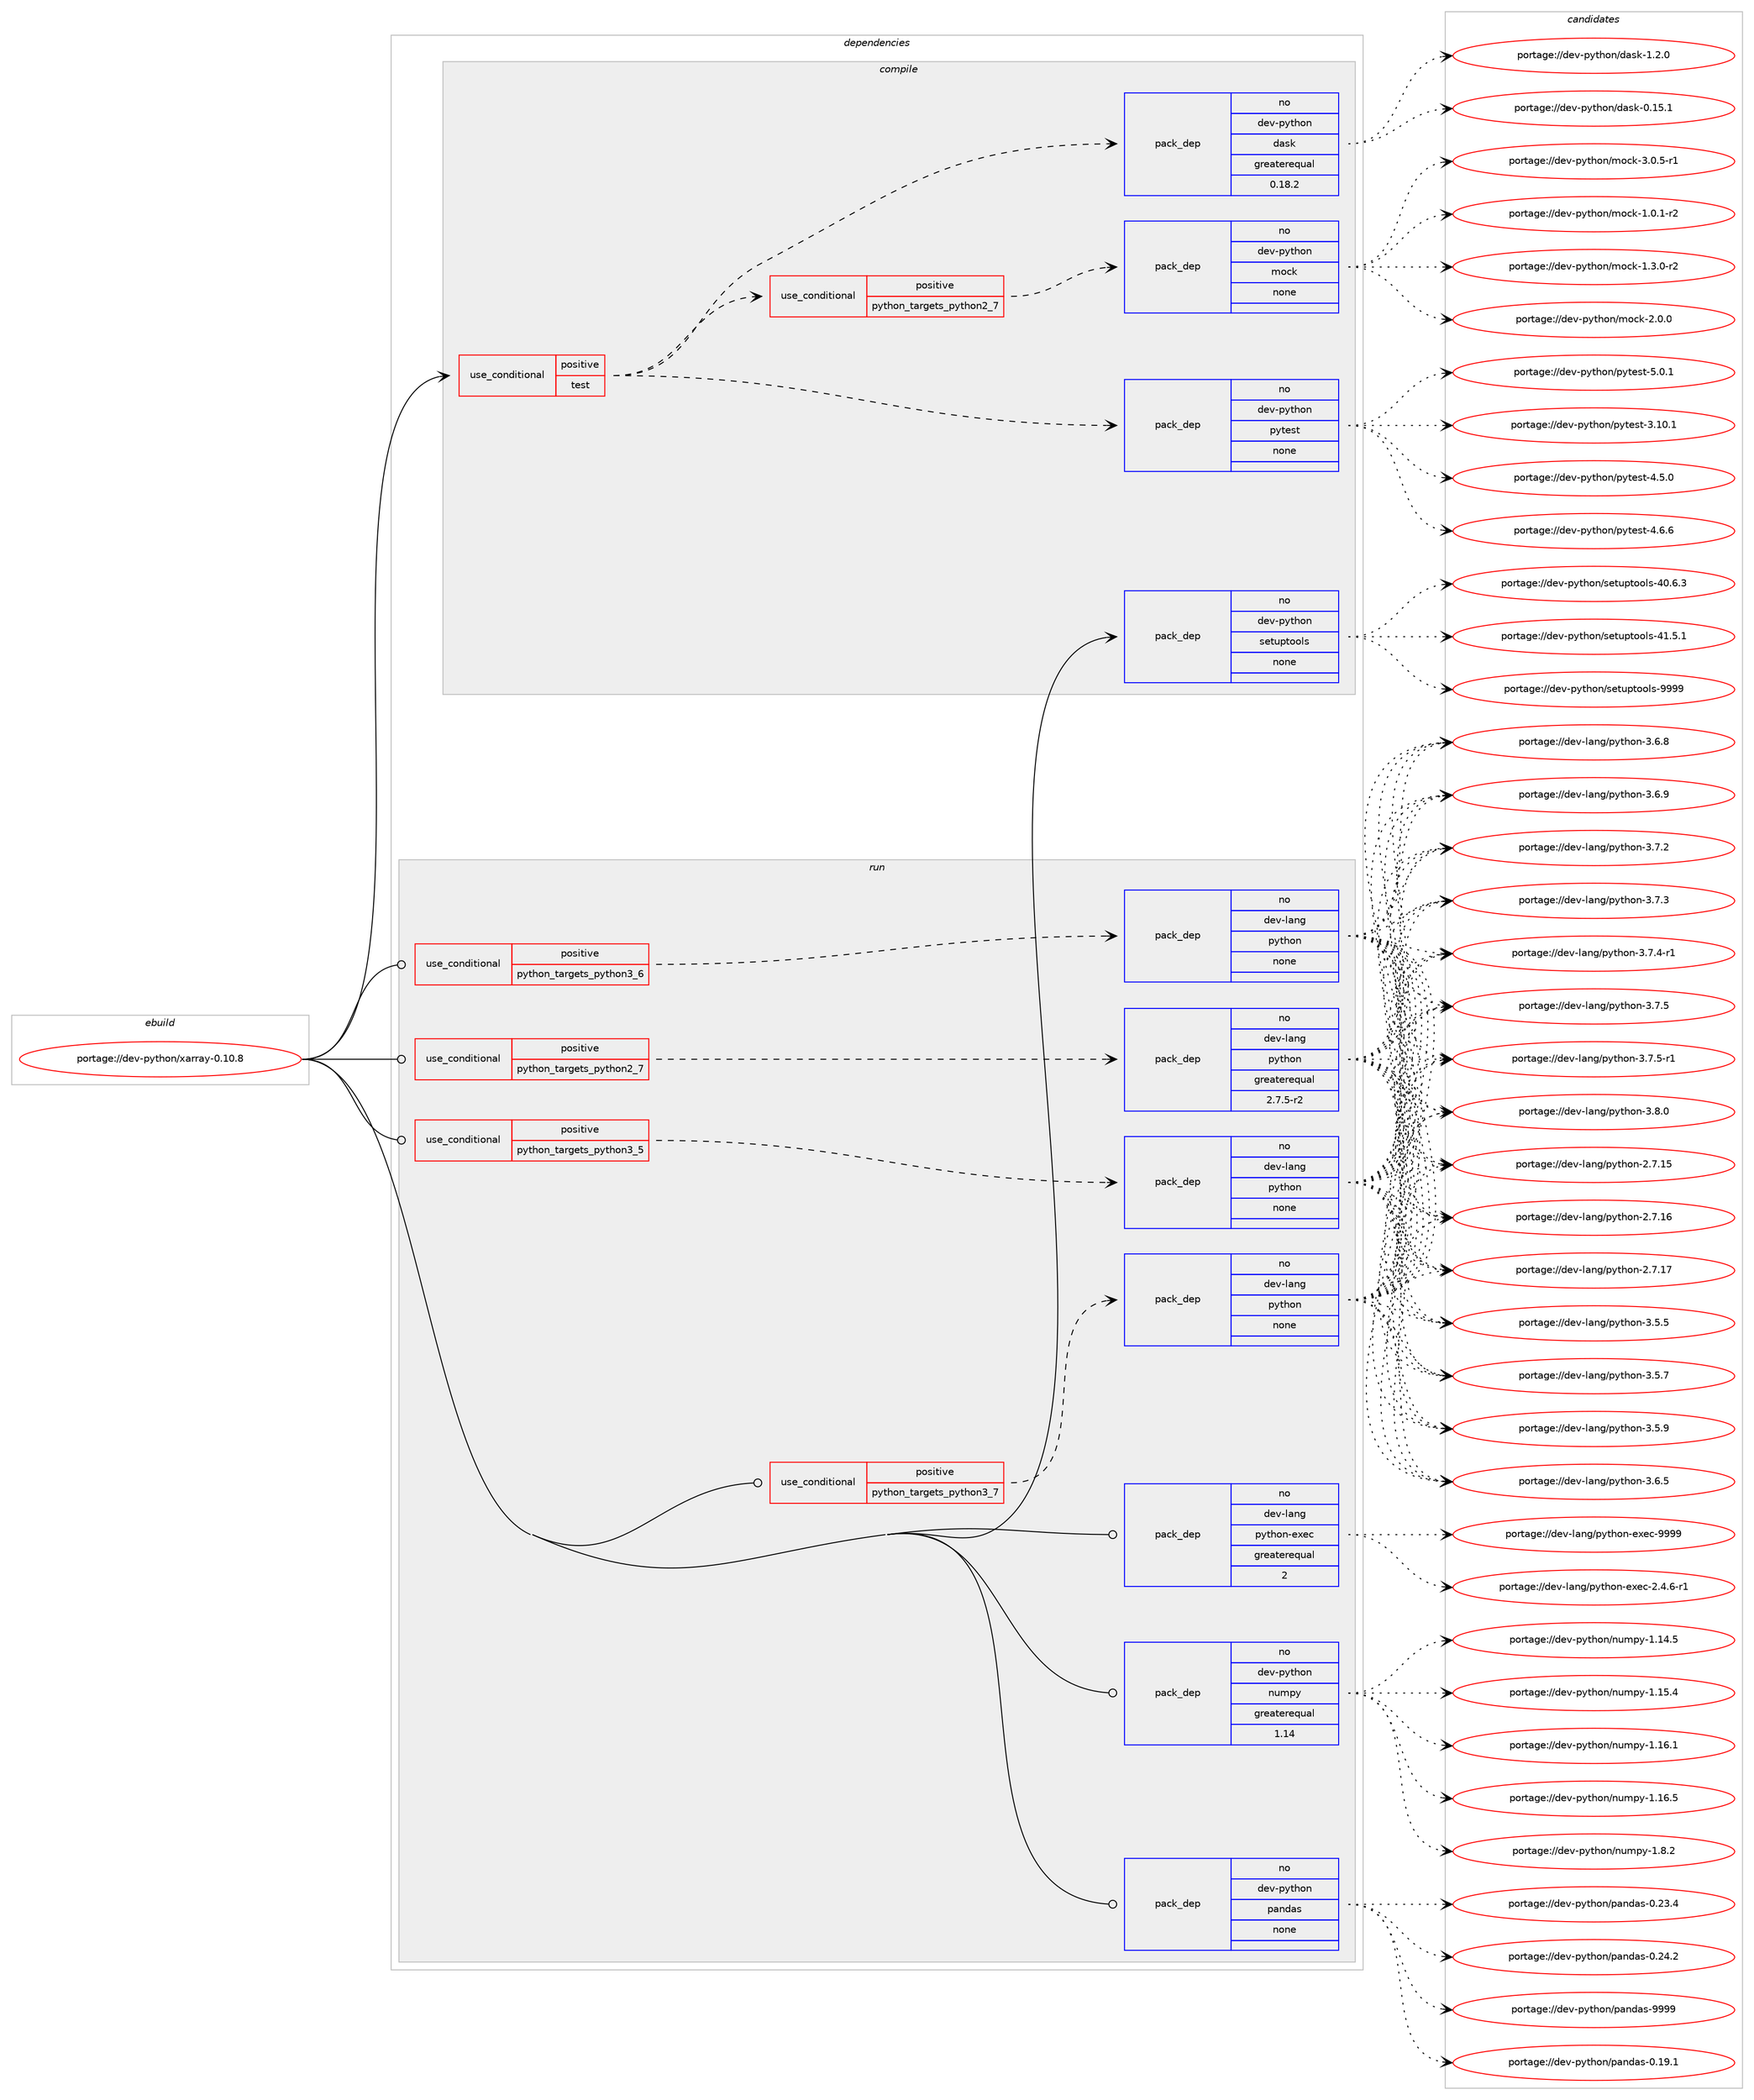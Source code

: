 digraph prolog {

# *************
# Graph options
# *************

newrank=true;
concentrate=true;
compound=true;
graph [rankdir=LR,fontname=Helvetica,fontsize=10,ranksep=1.5];#, ranksep=2.5, nodesep=0.2];
edge  [arrowhead=vee];
node  [fontname=Helvetica,fontsize=10];

# **********
# The ebuild
# **********

subgraph cluster_leftcol {
color=gray;
rank=same;
label=<<i>ebuild</i>>;
id [label="portage://dev-python/xarray-0.10.8", color=red, width=4, href="../dev-python/xarray-0.10.8.svg"];
}

# ****************
# The dependencies
# ****************

subgraph cluster_midcol {
color=gray;
label=<<i>dependencies</i>>;
subgraph cluster_compile {
fillcolor="#eeeeee";
style=filled;
label=<<i>compile</i>>;
subgraph cond40935 {
dependency179459 [label=<<TABLE BORDER="0" CELLBORDER="1" CELLSPACING="0" CELLPADDING="4"><TR><TD ROWSPAN="3" CELLPADDING="10">use_conditional</TD></TR><TR><TD>positive</TD></TR><TR><TD>test</TD></TR></TABLE>>, shape=none, color=red];
subgraph pack135113 {
dependency179460 [label=<<TABLE BORDER="0" CELLBORDER="1" CELLSPACING="0" CELLPADDING="4" WIDTH="220"><TR><TD ROWSPAN="6" CELLPADDING="30">pack_dep</TD></TR><TR><TD WIDTH="110">no</TD></TR><TR><TD>dev-python</TD></TR><TR><TD>dask</TD></TR><TR><TD>greaterequal</TD></TR><TR><TD>0.18.2</TD></TR></TABLE>>, shape=none, color=blue];
}
dependency179459:e -> dependency179460:w [weight=20,style="dashed",arrowhead="vee"];
subgraph pack135114 {
dependency179461 [label=<<TABLE BORDER="0" CELLBORDER="1" CELLSPACING="0" CELLPADDING="4" WIDTH="220"><TR><TD ROWSPAN="6" CELLPADDING="30">pack_dep</TD></TR><TR><TD WIDTH="110">no</TD></TR><TR><TD>dev-python</TD></TR><TR><TD>pytest</TD></TR><TR><TD>none</TD></TR><TR><TD></TD></TR></TABLE>>, shape=none, color=blue];
}
dependency179459:e -> dependency179461:w [weight=20,style="dashed",arrowhead="vee"];
subgraph cond40936 {
dependency179462 [label=<<TABLE BORDER="0" CELLBORDER="1" CELLSPACING="0" CELLPADDING="4"><TR><TD ROWSPAN="3" CELLPADDING="10">use_conditional</TD></TR><TR><TD>positive</TD></TR><TR><TD>python_targets_python2_7</TD></TR></TABLE>>, shape=none, color=red];
subgraph pack135115 {
dependency179463 [label=<<TABLE BORDER="0" CELLBORDER="1" CELLSPACING="0" CELLPADDING="4" WIDTH="220"><TR><TD ROWSPAN="6" CELLPADDING="30">pack_dep</TD></TR><TR><TD WIDTH="110">no</TD></TR><TR><TD>dev-python</TD></TR><TR><TD>mock</TD></TR><TR><TD>none</TD></TR><TR><TD></TD></TR></TABLE>>, shape=none, color=blue];
}
dependency179462:e -> dependency179463:w [weight=20,style="dashed",arrowhead="vee"];
}
dependency179459:e -> dependency179462:w [weight=20,style="dashed",arrowhead="vee"];
}
id:e -> dependency179459:w [weight=20,style="solid",arrowhead="vee"];
subgraph pack135116 {
dependency179464 [label=<<TABLE BORDER="0" CELLBORDER="1" CELLSPACING="0" CELLPADDING="4" WIDTH="220"><TR><TD ROWSPAN="6" CELLPADDING="30">pack_dep</TD></TR><TR><TD WIDTH="110">no</TD></TR><TR><TD>dev-python</TD></TR><TR><TD>setuptools</TD></TR><TR><TD>none</TD></TR><TR><TD></TD></TR></TABLE>>, shape=none, color=blue];
}
id:e -> dependency179464:w [weight=20,style="solid",arrowhead="vee"];
}
subgraph cluster_compileandrun {
fillcolor="#eeeeee";
style=filled;
label=<<i>compile and run</i>>;
}
subgraph cluster_run {
fillcolor="#eeeeee";
style=filled;
label=<<i>run</i>>;
subgraph cond40937 {
dependency179465 [label=<<TABLE BORDER="0" CELLBORDER="1" CELLSPACING="0" CELLPADDING="4"><TR><TD ROWSPAN="3" CELLPADDING="10">use_conditional</TD></TR><TR><TD>positive</TD></TR><TR><TD>python_targets_python2_7</TD></TR></TABLE>>, shape=none, color=red];
subgraph pack135117 {
dependency179466 [label=<<TABLE BORDER="0" CELLBORDER="1" CELLSPACING="0" CELLPADDING="4" WIDTH="220"><TR><TD ROWSPAN="6" CELLPADDING="30">pack_dep</TD></TR><TR><TD WIDTH="110">no</TD></TR><TR><TD>dev-lang</TD></TR><TR><TD>python</TD></TR><TR><TD>greaterequal</TD></TR><TR><TD>2.7.5-r2</TD></TR></TABLE>>, shape=none, color=blue];
}
dependency179465:e -> dependency179466:w [weight=20,style="dashed",arrowhead="vee"];
}
id:e -> dependency179465:w [weight=20,style="solid",arrowhead="odot"];
subgraph cond40938 {
dependency179467 [label=<<TABLE BORDER="0" CELLBORDER="1" CELLSPACING="0" CELLPADDING="4"><TR><TD ROWSPAN="3" CELLPADDING="10">use_conditional</TD></TR><TR><TD>positive</TD></TR><TR><TD>python_targets_python3_5</TD></TR></TABLE>>, shape=none, color=red];
subgraph pack135118 {
dependency179468 [label=<<TABLE BORDER="0" CELLBORDER="1" CELLSPACING="0" CELLPADDING="4" WIDTH="220"><TR><TD ROWSPAN="6" CELLPADDING="30">pack_dep</TD></TR><TR><TD WIDTH="110">no</TD></TR><TR><TD>dev-lang</TD></TR><TR><TD>python</TD></TR><TR><TD>none</TD></TR><TR><TD></TD></TR></TABLE>>, shape=none, color=blue];
}
dependency179467:e -> dependency179468:w [weight=20,style="dashed",arrowhead="vee"];
}
id:e -> dependency179467:w [weight=20,style="solid",arrowhead="odot"];
subgraph cond40939 {
dependency179469 [label=<<TABLE BORDER="0" CELLBORDER="1" CELLSPACING="0" CELLPADDING="4"><TR><TD ROWSPAN="3" CELLPADDING="10">use_conditional</TD></TR><TR><TD>positive</TD></TR><TR><TD>python_targets_python3_6</TD></TR></TABLE>>, shape=none, color=red];
subgraph pack135119 {
dependency179470 [label=<<TABLE BORDER="0" CELLBORDER="1" CELLSPACING="0" CELLPADDING="4" WIDTH="220"><TR><TD ROWSPAN="6" CELLPADDING="30">pack_dep</TD></TR><TR><TD WIDTH="110">no</TD></TR><TR><TD>dev-lang</TD></TR><TR><TD>python</TD></TR><TR><TD>none</TD></TR><TR><TD></TD></TR></TABLE>>, shape=none, color=blue];
}
dependency179469:e -> dependency179470:w [weight=20,style="dashed",arrowhead="vee"];
}
id:e -> dependency179469:w [weight=20,style="solid",arrowhead="odot"];
subgraph cond40940 {
dependency179471 [label=<<TABLE BORDER="0" CELLBORDER="1" CELLSPACING="0" CELLPADDING="4"><TR><TD ROWSPAN="3" CELLPADDING="10">use_conditional</TD></TR><TR><TD>positive</TD></TR><TR><TD>python_targets_python3_7</TD></TR></TABLE>>, shape=none, color=red];
subgraph pack135120 {
dependency179472 [label=<<TABLE BORDER="0" CELLBORDER="1" CELLSPACING="0" CELLPADDING="4" WIDTH="220"><TR><TD ROWSPAN="6" CELLPADDING="30">pack_dep</TD></TR><TR><TD WIDTH="110">no</TD></TR><TR><TD>dev-lang</TD></TR><TR><TD>python</TD></TR><TR><TD>none</TD></TR><TR><TD></TD></TR></TABLE>>, shape=none, color=blue];
}
dependency179471:e -> dependency179472:w [weight=20,style="dashed",arrowhead="vee"];
}
id:e -> dependency179471:w [weight=20,style="solid",arrowhead="odot"];
subgraph pack135121 {
dependency179473 [label=<<TABLE BORDER="0" CELLBORDER="1" CELLSPACING="0" CELLPADDING="4" WIDTH="220"><TR><TD ROWSPAN="6" CELLPADDING="30">pack_dep</TD></TR><TR><TD WIDTH="110">no</TD></TR><TR><TD>dev-lang</TD></TR><TR><TD>python-exec</TD></TR><TR><TD>greaterequal</TD></TR><TR><TD>2</TD></TR></TABLE>>, shape=none, color=blue];
}
id:e -> dependency179473:w [weight=20,style="solid",arrowhead="odot"];
subgraph pack135122 {
dependency179474 [label=<<TABLE BORDER="0" CELLBORDER="1" CELLSPACING="0" CELLPADDING="4" WIDTH="220"><TR><TD ROWSPAN="6" CELLPADDING="30">pack_dep</TD></TR><TR><TD WIDTH="110">no</TD></TR><TR><TD>dev-python</TD></TR><TR><TD>numpy</TD></TR><TR><TD>greaterequal</TD></TR><TR><TD>1.14</TD></TR></TABLE>>, shape=none, color=blue];
}
id:e -> dependency179474:w [weight=20,style="solid",arrowhead="odot"];
subgraph pack135123 {
dependency179475 [label=<<TABLE BORDER="0" CELLBORDER="1" CELLSPACING="0" CELLPADDING="4" WIDTH="220"><TR><TD ROWSPAN="6" CELLPADDING="30">pack_dep</TD></TR><TR><TD WIDTH="110">no</TD></TR><TR><TD>dev-python</TD></TR><TR><TD>pandas</TD></TR><TR><TD>none</TD></TR><TR><TD></TD></TR></TABLE>>, shape=none, color=blue];
}
id:e -> dependency179475:w [weight=20,style="solid",arrowhead="odot"];
}
}

# **************
# The candidates
# **************

subgraph cluster_choices {
rank=same;
color=gray;
label=<<i>candidates</i>>;

subgraph choice135113 {
color=black;
nodesep=1;
choiceportage10010111845112121116104111110471009711510745484649534649 [label="portage://dev-python/dask-0.15.1", color=red, width=4,href="../dev-python/dask-0.15.1.svg"];
choiceportage100101118451121211161041111104710097115107454946504648 [label="portage://dev-python/dask-1.2.0", color=red, width=4,href="../dev-python/dask-1.2.0.svg"];
dependency179460:e -> choiceportage10010111845112121116104111110471009711510745484649534649:w [style=dotted,weight="100"];
dependency179460:e -> choiceportage100101118451121211161041111104710097115107454946504648:w [style=dotted,weight="100"];
}
subgraph choice135114 {
color=black;
nodesep=1;
choiceportage100101118451121211161041111104711212111610111511645514649484649 [label="portage://dev-python/pytest-3.10.1", color=red, width=4,href="../dev-python/pytest-3.10.1.svg"];
choiceportage1001011184511212111610411111047112121116101115116455246534648 [label="portage://dev-python/pytest-4.5.0", color=red, width=4,href="../dev-python/pytest-4.5.0.svg"];
choiceportage1001011184511212111610411111047112121116101115116455246544654 [label="portage://dev-python/pytest-4.6.6", color=red, width=4,href="../dev-python/pytest-4.6.6.svg"];
choiceportage1001011184511212111610411111047112121116101115116455346484649 [label="portage://dev-python/pytest-5.0.1", color=red, width=4,href="../dev-python/pytest-5.0.1.svg"];
dependency179461:e -> choiceportage100101118451121211161041111104711212111610111511645514649484649:w [style=dotted,weight="100"];
dependency179461:e -> choiceportage1001011184511212111610411111047112121116101115116455246534648:w [style=dotted,weight="100"];
dependency179461:e -> choiceportage1001011184511212111610411111047112121116101115116455246544654:w [style=dotted,weight="100"];
dependency179461:e -> choiceportage1001011184511212111610411111047112121116101115116455346484649:w [style=dotted,weight="100"];
}
subgraph choice135115 {
color=black;
nodesep=1;
choiceportage1001011184511212111610411111047109111991074549464846494511450 [label="portage://dev-python/mock-1.0.1-r2", color=red, width=4,href="../dev-python/mock-1.0.1-r2.svg"];
choiceportage1001011184511212111610411111047109111991074549465146484511450 [label="portage://dev-python/mock-1.3.0-r2", color=red, width=4,href="../dev-python/mock-1.3.0-r2.svg"];
choiceportage100101118451121211161041111104710911199107455046484648 [label="portage://dev-python/mock-2.0.0", color=red, width=4,href="../dev-python/mock-2.0.0.svg"];
choiceportage1001011184511212111610411111047109111991074551464846534511449 [label="portage://dev-python/mock-3.0.5-r1", color=red, width=4,href="../dev-python/mock-3.0.5-r1.svg"];
dependency179463:e -> choiceportage1001011184511212111610411111047109111991074549464846494511450:w [style=dotted,weight="100"];
dependency179463:e -> choiceportage1001011184511212111610411111047109111991074549465146484511450:w [style=dotted,weight="100"];
dependency179463:e -> choiceportage100101118451121211161041111104710911199107455046484648:w [style=dotted,weight="100"];
dependency179463:e -> choiceportage1001011184511212111610411111047109111991074551464846534511449:w [style=dotted,weight="100"];
}
subgraph choice135116 {
color=black;
nodesep=1;
choiceportage100101118451121211161041111104711510111611711211611111110811545524846544651 [label="portage://dev-python/setuptools-40.6.3", color=red, width=4,href="../dev-python/setuptools-40.6.3.svg"];
choiceportage100101118451121211161041111104711510111611711211611111110811545524946534649 [label="portage://dev-python/setuptools-41.5.1", color=red, width=4,href="../dev-python/setuptools-41.5.1.svg"];
choiceportage10010111845112121116104111110471151011161171121161111111081154557575757 [label="portage://dev-python/setuptools-9999", color=red, width=4,href="../dev-python/setuptools-9999.svg"];
dependency179464:e -> choiceportage100101118451121211161041111104711510111611711211611111110811545524846544651:w [style=dotted,weight="100"];
dependency179464:e -> choiceportage100101118451121211161041111104711510111611711211611111110811545524946534649:w [style=dotted,weight="100"];
dependency179464:e -> choiceportage10010111845112121116104111110471151011161171121161111111081154557575757:w [style=dotted,weight="100"];
}
subgraph choice135117 {
color=black;
nodesep=1;
choiceportage10010111845108971101034711212111610411111045504655464953 [label="portage://dev-lang/python-2.7.15", color=red, width=4,href="../dev-lang/python-2.7.15.svg"];
choiceportage10010111845108971101034711212111610411111045504655464954 [label="portage://dev-lang/python-2.7.16", color=red, width=4,href="../dev-lang/python-2.7.16.svg"];
choiceportage10010111845108971101034711212111610411111045504655464955 [label="portage://dev-lang/python-2.7.17", color=red, width=4,href="../dev-lang/python-2.7.17.svg"];
choiceportage100101118451089711010347112121116104111110455146534653 [label="portage://dev-lang/python-3.5.5", color=red, width=4,href="../dev-lang/python-3.5.5.svg"];
choiceportage100101118451089711010347112121116104111110455146534655 [label="portage://dev-lang/python-3.5.7", color=red, width=4,href="../dev-lang/python-3.5.7.svg"];
choiceportage100101118451089711010347112121116104111110455146534657 [label="portage://dev-lang/python-3.5.9", color=red, width=4,href="../dev-lang/python-3.5.9.svg"];
choiceportage100101118451089711010347112121116104111110455146544653 [label="portage://dev-lang/python-3.6.5", color=red, width=4,href="../dev-lang/python-3.6.5.svg"];
choiceportage100101118451089711010347112121116104111110455146544656 [label="portage://dev-lang/python-3.6.8", color=red, width=4,href="../dev-lang/python-3.6.8.svg"];
choiceportage100101118451089711010347112121116104111110455146544657 [label="portage://dev-lang/python-3.6.9", color=red, width=4,href="../dev-lang/python-3.6.9.svg"];
choiceportage100101118451089711010347112121116104111110455146554650 [label="portage://dev-lang/python-3.7.2", color=red, width=4,href="../dev-lang/python-3.7.2.svg"];
choiceportage100101118451089711010347112121116104111110455146554651 [label="portage://dev-lang/python-3.7.3", color=red, width=4,href="../dev-lang/python-3.7.3.svg"];
choiceportage1001011184510897110103471121211161041111104551465546524511449 [label="portage://dev-lang/python-3.7.4-r1", color=red, width=4,href="../dev-lang/python-3.7.4-r1.svg"];
choiceportage100101118451089711010347112121116104111110455146554653 [label="portage://dev-lang/python-3.7.5", color=red, width=4,href="../dev-lang/python-3.7.5.svg"];
choiceportage1001011184510897110103471121211161041111104551465546534511449 [label="portage://dev-lang/python-3.7.5-r1", color=red, width=4,href="../dev-lang/python-3.7.5-r1.svg"];
choiceportage100101118451089711010347112121116104111110455146564648 [label="portage://dev-lang/python-3.8.0", color=red, width=4,href="../dev-lang/python-3.8.0.svg"];
dependency179466:e -> choiceportage10010111845108971101034711212111610411111045504655464953:w [style=dotted,weight="100"];
dependency179466:e -> choiceportage10010111845108971101034711212111610411111045504655464954:w [style=dotted,weight="100"];
dependency179466:e -> choiceportage10010111845108971101034711212111610411111045504655464955:w [style=dotted,weight="100"];
dependency179466:e -> choiceportage100101118451089711010347112121116104111110455146534653:w [style=dotted,weight="100"];
dependency179466:e -> choiceportage100101118451089711010347112121116104111110455146534655:w [style=dotted,weight="100"];
dependency179466:e -> choiceportage100101118451089711010347112121116104111110455146534657:w [style=dotted,weight="100"];
dependency179466:e -> choiceportage100101118451089711010347112121116104111110455146544653:w [style=dotted,weight="100"];
dependency179466:e -> choiceportage100101118451089711010347112121116104111110455146544656:w [style=dotted,weight="100"];
dependency179466:e -> choiceportage100101118451089711010347112121116104111110455146544657:w [style=dotted,weight="100"];
dependency179466:e -> choiceportage100101118451089711010347112121116104111110455146554650:w [style=dotted,weight="100"];
dependency179466:e -> choiceportage100101118451089711010347112121116104111110455146554651:w [style=dotted,weight="100"];
dependency179466:e -> choiceportage1001011184510897110103471121211161041111104551465546524511449:w [style=dotted,weight="100"];
dependency179466:e -> choiceportage100101118451089711010347112121116104111110455146554653:w [style=dotted,weight="100"];
dependency179466:e -> choiceportage1001011184510897110103471121211161041111104551465546534511449:w [style=dotted,weight="100"];
dependency179466:e -> choiceportage100101118451089711010347112121116104111110455146564648:w [style=dotted,weight="100"];
}
subgraph choice135118 {
color=black;
nodesep=1;
choiceportage10010111845108971101034711212111610411111045504655464953 [label="portage://dev-lang/python-2.7.15", color=red, width=4,href="../dev-lang/python-2.7.15.svg"];
choiceportage10010111845108971101034711212111610411111045504655464954 [label="portage://dev-lang/python-2.7.16", color=red, width=4,href="../dev-lang/python-2.7.16.svg"];
choiceportage10010111845108971101034711212111610411111045504655464955 [label="portage://dev-lang/python-2.7.17", color=red, width=4,href="../dev-lang/python-2.7.17.svg"];
choiceportage100101118451089711010347112121116104111110455146534653 [label="portage://dev-lang/python-3.5.5", color=red, width=4,href="../dev-lang/python-3.5.5.svg"];
choiceportage100101118451089711010347112121116104111110455146534655 [label="portage://dev-lang/python-3.5.7", color=red, width=4,href="../dev-lang/python-3.5.7.svg"];
choiceportage100101118451089711010347112121116104111110455146534657 [label="portage://dev-lang/python-3.5.9", color=red, width=4,href="../dev-lang/python-3.5.9.svg"];
choiceportage100101118451089711010347112121116104111110455146544653 [label="portage://dev-lang/python-3.6.5", color=red, width=4,href="../dev-lang/python-3.6.5.svg"];
choiceportage100101118451089711010347112121116104111110455146544656 [label="portage://dev-lang/python-3.6.8", color=red, width=4,href="../dev-lang/python-3.6.8.svg"];
choiceportage100101118451089711010347112121116104111110455146544657 [label="portage://dev-lang/python-3.6.9", color=red, width=4,href="../dev-lang/python-3.6.9.svg"];
choiceportage100101118451089711010347112121116104111110455146554650 [label="portage://dev-lang/python-3.7.2", color=red, width=4,href="../dev-lang/python-3.7.2.svg"];
choiceportage100101118451089711010347112121116104111110455146554651 [label="portage://dev-lang/python-3.7.3", color=red, width=4,href="../dev-lang/python-3.7.3.svg"];
choiceportage1001011184510897110103471121211161041111104551465546524511449 [label="portage://dev-lang/python-3.7.4-r1", color=red, width=4,href="../dev-lang/python-3.7.4-r1.svg"];
choiceportage100101118451089711010347112121116104111110455146554653 [label="portage://dev-lang/python-3.7.5", color=red, width=4,href="../dev-lang/python-3.7.5.svg"];
choiceportage1001011184510897110103471121211161041111104551465546534511449 [label="portage://dev-lang/python-3.7.5-r1", color=red, width=4,href="../dev-lang/python-3.7.5-r1.svg"];
choiceportage100101118451089711010347112121116104111110455146564648 [label="portage://dev-lang/python-3.8.0", color=red, width=4,href="../dev-lang/python-3.8.0.svg"];
dependency179468:e -> choiceportage10010111845108971101034711212111610411111045504655464953:w [style=dotted,weight="100"];
dependency179468:e -> choiceportage10010111845108971101034711212111610411111045504655464954:w [style=dotted,weight="100"];
dependency179468:e -> choiceportage10010111845108971101034711212111610411111045504655464955:w [style=dotted,weight="100"];
dependency179468:e -> choiceportage100101118451089711010347112121116104111110455146534653:w [style=dotted,weight="100"];
dependency179468:e -> choiceportage100101118451089711010347112121116104111110455146534655:w [style=dotted,weight="100"];
dependency179468:e -> choiceportage100101118451089711010347112121116104111110455146534657:w [style=dotted,weight="100"];
dependency179468:e -> choiceportage100101118451089711010347112121116104111110455146544653:w [style=dotted,weight="100"];
dependency179468:e -> choiceportage100101118451089711010347112121116104111110455146544656:w [style=dotted,weight="100"];
dependency179468:e -> choiceportage100101118451089711010347112121116104111110455146544657:w [style=dotted,weight="100"];
dependency179468:e -> choiceportage100101118451089711010347112121116104111110455146554650:w [style=dotted,weight="100"];
dependency179468:e -> choiceportage100101118451089711010347112121116104111110455146554651:w [style=dotted,weight="100"];
dependency179468:e -> choiceportage1001011184510897110103471121211161041111104551465546524511449:w [style=dotted,weight="100"];
dependency179468:e -> choiceportage100101118451089711010347112121116104111110455146554653:w [style=dotted,weight="100"];
dependency179468:e -> choiceportage1001011184510897110103471121211161041111104551465546534511449:w [style=dotted,weight="100"];
dependency179468:e -> choiceportage100101118451089711010347112121116104111110455146564648:w [style=dotted,weight="100"];
}
subgraph choice135119 {
color=black;
nodesep=1;
choiceportage10010111845108971101034711212111610411111045504655464953 [label="portage://dev-lang/python-2.7.15", color=red, width=4,href="../dev-lang/python-2.7.15.svg"];
choiceportage10010111845108971101034711212111610411111045504655464954 [label="portage://dev-lang/python-2.7.16", color=red, width=4,href="../dev-lang/python-2.7.16.svg"];
choiceportage10010111845108971101034711212111610411111045504655464955 [label="portage://dev-lang/python-2.7.17", color=red, width=4,href="../dev-lang/python-2.7.17.svg"];
choiceportage100101118451089711010347112121116104111110455146534653 [label="portage://dev-lang/python-3.5.5", color=red, width=4,href="../dev-lang/python-3.5.5.svg"];
choiceportage100101118451089711010347112121116104111110455146534655 [label="portage://dev-lang/python-3.5.7", color=red, width=4,href="../dev-lang/python-3.5.7.svg"];
choiceportage100101118451089711010347112121116104111110455146534657 [label="portage://dev-lang/python-3.5.9", color=red, width=4,href="../dev-lang/python-3.5.9.svg"];
choiceportage100101118451089711010347112121116104111110455146544653 [label="portage://dev-lang/python-3.6.5", color=red, width=4,href="../dev-lang/python-3.6.5.svg"];
choiceportage100101118451089711010347112121116104111110455146544656 [label="portage://dev-lang/python-3.6.8", color=red, width=4,href="../dev-lang/python-3.6.8.svg"];
choiceportage100101118451089711010347112121116104111110455146544657 [label="portage://dev-lang/python-3.6.9", color=red, width=4,href="../dev-lang/python-3.6.9.svg"];
choiceportage100101118451089711010347112121116104111110455146554650 [label="portage://dev-lang/python-3.7.2", color=red, width=4,href="../dev-lang/python-3.7.2.svg"];
choiceportage100101118451089711010347112121116104111110455146554651 [label="portage://dev-lang/python-3.7.3", color=red, width=4,href="../dev-lang/python-3.7.3.svg"];
choiceportage1001011184510897110103471121211161041111104551465546524511449 [label="portage://dev-lang/python-3.7.4-r1", color=red, width=4,href="../dev-lang/python-3.7.4-r1.svg"];
choiceportage100101118451089711010347112121116104111110455146554653 [label="portage://dev-lang/python-3.7.5", color=red, width=4,href="../dev-lang/python-3.7.5.svg"];
choiceportage1001011184510897110103471121211161041111104551465546534511449 [label="portage://dev-lang/python-3.7.5-r1", color=red, width=4,href="../dev-lang/python-3.7.5-r1.svg"];
choiceportage100101118451089711010347112121116104111110455146564648 [label="portage://dev-lang/python-3.8.0", color=red, width=4,href="../dev-lang/python-3.8.0.svg"];
dependency179470:e -> choiceportage10010111845108971101034711212111610411111045504655464953:w [style=dotted,weight="100"];
dependency179470:e -> choiceportage10010111845108971101034711212111610411111045504655464954:w [style=dotted,weight="100"];
dependency179470:e -> choiceportage10010111845108971101034711212111610411111045504655464955:w [style=dotted,weight="100"];
dependency179470:e -> choiceportage100101118451089711010347112121116104111110455146534653:w [style=dotted,weight="100"];
dependency179470:e -> choiceportage100101118451089711010347112121116104111110455146534655:w [style=dotted,weight="100"];
dependency179470:e -> choiceportage100101118451089711010347112121116104111110455146534657:w [style=dotted,weight="100"];
dependency179470:e -> choiceportage100101118451089711010347112121116104111110455146544653:w [style=dotted,weight="100"];
dependency179470:e -> choiceportage100101118451089711010347112121116104111110455146544656:w [style=dotted,weight="100"];
dependency179470:e -> choiceportage100101118451089711010347112121116104111110455146544657:w [style=dotted,weight="100"];
dependency179470:e -> choiceportage100101118451089711010347112121116104111110455146554650:w [style=dotted,weight="100"];
dependency179470:e -> choiceportage100101118451089711010347112121116104111110455146554651:w [style=dotted,weight="100"];
dependency179470:e -> choiceportage1001011184510897110103471121211161041111104551465546524511449:w [style=dotted,weight="100"];
dependency179470:e -> choiceportage100101118451089711010347112121116104111110455146554653:w [style=dotted,weight="100"];
dependency179470:e -> choiceportage1001011184510897110103471121211161041111104551465546534511449:w [style=dotted,weight="100"];
dependency179470:e -> choiceportage100101118451089711010347112121116104111110455146564648:w [style=dotted,weight="100"];
}
subgraph choice135120 {
color=black;
nodesep=1;
choiceportage10010111845108971101034711212111610411111045504655464953 [label="portage://dev-lang/python-2.7.15", color=red, width=4,href="../dev-lang/python-2.7.15.svg"];
choiceportage10010111845108971101034711212111610411111045504655464954 [label="portage://dev-lang/python-2.7.16", color=red, width=4,href="../dev-lang/python-2.7.16.svg"];
choiceportage10010111845108971101034711212111610411111045504655464955 [label="portage://dev-lang/python-2.7.17", color=red, width=4,href="../dev-lang/python-2.7.17.svg"];
choiceportage100101118451089711010347112121116104111110455146534653 [label="portage://dev-lang/python-3.5.5", color=red, width=4,href="../dev-lang/python-3.5.5.svg"];
choiceportage100101118451089711010347112121116104111110455146534655 [label="portage://dev-lang/python-3.5.7", color=red, width=4,href="../dev-lang/python-3.5.7.svg"];
choiceportage100101118451089711010347112121116104111110455146534657 [label="portage://dev-lang/python-3.5.9", color=red, width=4,href="../dev-lang/python-3.5.9.svg"];
choiceportage100101118451089711010347112121116104111110455146544653 [label="portage://dev-lang/python-3.6.5", color=red, width=4,href="../dev-lang/python-3.6.5.svg"];
choiceportage100101118451089711010347112121116104111110455146544656 [label="portage://dev-lang/python-3.6.8", color=red, width=4,href="../dev-lang/python-3.6.8.svg"];
choiceportage100101118451089711010347112121116104111110455146544657 [label="portage://dev-lang/python-3.6.9", color=red, width=4,href="../dev-lang/python-3.6.9.svg"];
choiceportage100101118451089711010347112121116104111110455146554650 [label="portage://dev-lang/python-3.7.2", color=red, width=4,href="../dev-lang/python-3.7.2.svg"];
choiceportage100101118451089711010347112121116104111110455146554651 [label="portage://dev-lang/python-3.7.3", color=red, width=4,href="../dev-lang/python-3.7.3.svg"];
choiceportage1001011184510897110103471121211161041111104551465546524511449 [label="portage://dev-lang/python-3.7.4-r1", color=red, width=4,href="../dev-lang/python-3.7.4-r1.svg"];
choiceportage100101118451089711010347112121116104111110455146554653 [label="portage://dev-lang/python-3.7.5", color=red, width=4,href="../dev-lang/python-3.7.5.svg"];
choiceportage1001011184510897110103471121211161041111104551465546534511449 [label="portage://dev-lang/python-3.7.5-r1", color=red, width=4,href="../dev-lang/python-3.7.5-r1.svg"];
choiceportage100101118451089711010347112121116104111110455146564648 [label="portage://dev-lang/python-3.8.0", color=red, width=4,href="../dev-lang/python-3.8.0.svg"];
dependency179472:e -> choiceportage10010111845108971101034711212111610411111045504655464953:w [style=dotted,weight="100"];
dependency179472:e -> choiceportage10010111845108971101034711212111610411111045504655464954:w [style=dotted,weight="100"];
dependency179472:e -> choiceportage10010111845108971101034711212111610411111045504655464955:w [style=dotted,weight="100"];
dependency179472:e -> choiceportage100101118451089711010347112121116104111110455146534653:w [style=dotted,weight="100"];
dependency179472:e -> choiceportage100101118451089711010347112121116104111110455146534655:w [style=dotted,weight="100"];
dependency179472:e -> choiceportage100101118451089711010347112121116104111110455146534657:w [style=dotted,weight="100"];
dependency179472:e -> choiceportage100101118451089711010347112121116104111110455146544653:w [style=dotted,weight="100"];
dependency179472:e -> choiceportage100101118451089711010347112121116104111110455146544656:w [style=dotted,weight="100"];
dependency179472:e -> choiceportage100101118451089711010347112121116104111110455146544657:w [style=dotted,weight="100"];
dependency179472:e -> choiceportage100101118451089711010347112121116104111110455146554650:w [style=dotted,weight="100"];
dependency179472:e -> choiceportage100101118451089711010347112121116104111110455146554651:w [style=dotted,weight="100"];
dependency179472:e -> choiceportage1001011184510897110103471121211161041111104551465546524511449:w [style=dotted,weight="100"];
dependency179472:e -> choiceportage100101118451089711010347112121116104111110455146554653:w [style=dotted,weight="100"];
dependency179472:e -> choiceportage1001011184510897110103471121211161041111104551465546534511449:w [style=dotted,weight="100"];
dependency179472:e -> choiceportage100101118451089711010347112121116104111110455146564648:w [style=dotted,weight="100"];
}
subgraph choice135121 {
color=black;
nodesep=1;
choiceportage10010111845108971101034711212111610411111045101120101994550465246544511449 [label="portage://dev-lang/python-exec-2.4.6-r1", color=red, width=4,href="../dev-lang/python-exec-2.4.6-r1.svg"];
choiceportage10010111845108971101034711212111610411111045101120101994557575757 [label="portage://dev-lang/python-exec-9999", color=red, width=4,href="../dev-lang/python-exec-9999.svg"];
dependency179473:e -> choiceportage10010111845108971101034711212111610411111045101120101994550465246544511449:w [style=dotted,weight="100"];
dependency179473:e -> choiceportage10010111845108971101034711212111610411111045101120101994557575757:w [style=dotted,weight="100"];
}
subgraph choice135122 {
color=black;
nodesep=1;
choiceportage100101118451121211161041111104711011710911212145494649524653 [label="portage://dev-python/numpy-1.14.5", color=red, width=4,href="../dev-python/numpy-1.14.5.svg"];
choiceportage100101118451121211161041111104711011710911212145494649534652 [label="portage://dev-python/numpy-1.15.4", color=red, width=4,href="../dev-python/numpy-1.15.4.svg"];
choiceportage100101118451121211161041111104711011710911212145494649544649 [label="portage://dev-python/numpy-1.16.1", color=red, width=4,href="../dev-python/numpy-1.16.1.svg"];
choiceportage100101118451121211161041111104711011710911212145494649544653 [label="portage://dev-python/numpy-1.16.5", color=red, width=4,href="../dev-python/numpy-1.16.5.svg"];
choiceportage1001011184511212111610411111047110117109112121454946564650 [label="portage://dev-python/numpy-1.8.2", color=red, width=4,href="../dev-python/numpy-1.8.2.svg"];
dependency179474:e -> choiceportage100101118451121211161041111104711011710911212145494649524653:w [style=dotted,weight="100"];
dependency179474:e -> choiceportage100101118451121211161041111104711011710911212145494649534652:w [style=dotted,weight="100"];
dependency179474:e -> choiceportage100101118451121211161041111104711011710911212145494649544649:w [style=dotted,weight="100"];
dependency179474:e -> choiceportage100101118451121211161041111104711011710911212145494649544653:w [style=dotted,weight="100"];
dependency179474:e -> choiceportage1001011184511212111610411111047110117109112121454946564650:w [style=dotted,weight="100"];
}
subgraph choice135123 {
color=black;
nodesep=1;
choiceportage1001011184511212111610411111047112971101009711545484649574649 [label="portage://dev-python/pandas-0.19.1", color=red, width=4,href="../dev-python/pandas-0.19.1.svg"];
choiceportage1001011184511212111610411111047112971101009711545484650514652 [label="portage://dev-python/pandas-0.23.4", color=red, width=4,href="../dev-python/pandas-0.23.4.svg"];
choiceportage1001011184511212111610411111047112971101009711545484650524650 [label="portage://dev-python/pandas-0.24.2", color=red, width=4,href="../dev-python/pandas-0.24.2.svg"];
choiceportage100101118451121211161041111104711297110100971154557575757 [label="portage://dev-python/pandas-9999", color=red, width=4,href="../dev-python/pandas-9999.svg"];
dependency179475:e -> choiceportage1001011184511212111610411111047112971101009711545484649574649:w [style=dotted,weight="100"];
dependency179475:e -> choiceportage1001011184511212111610411111047112971101009711545484650514652:w [style=dotted,weight="100"];
dependency179475:e -> choiceportage1001011184511212111610411111047112971101009711545484650524650:w [style=dotted,weight="100"];
dependency179475:e -> choiceportage100101118451121211161041111104711297110100971154557575757:w [style=dotted,weight="100"];
}
}

}

